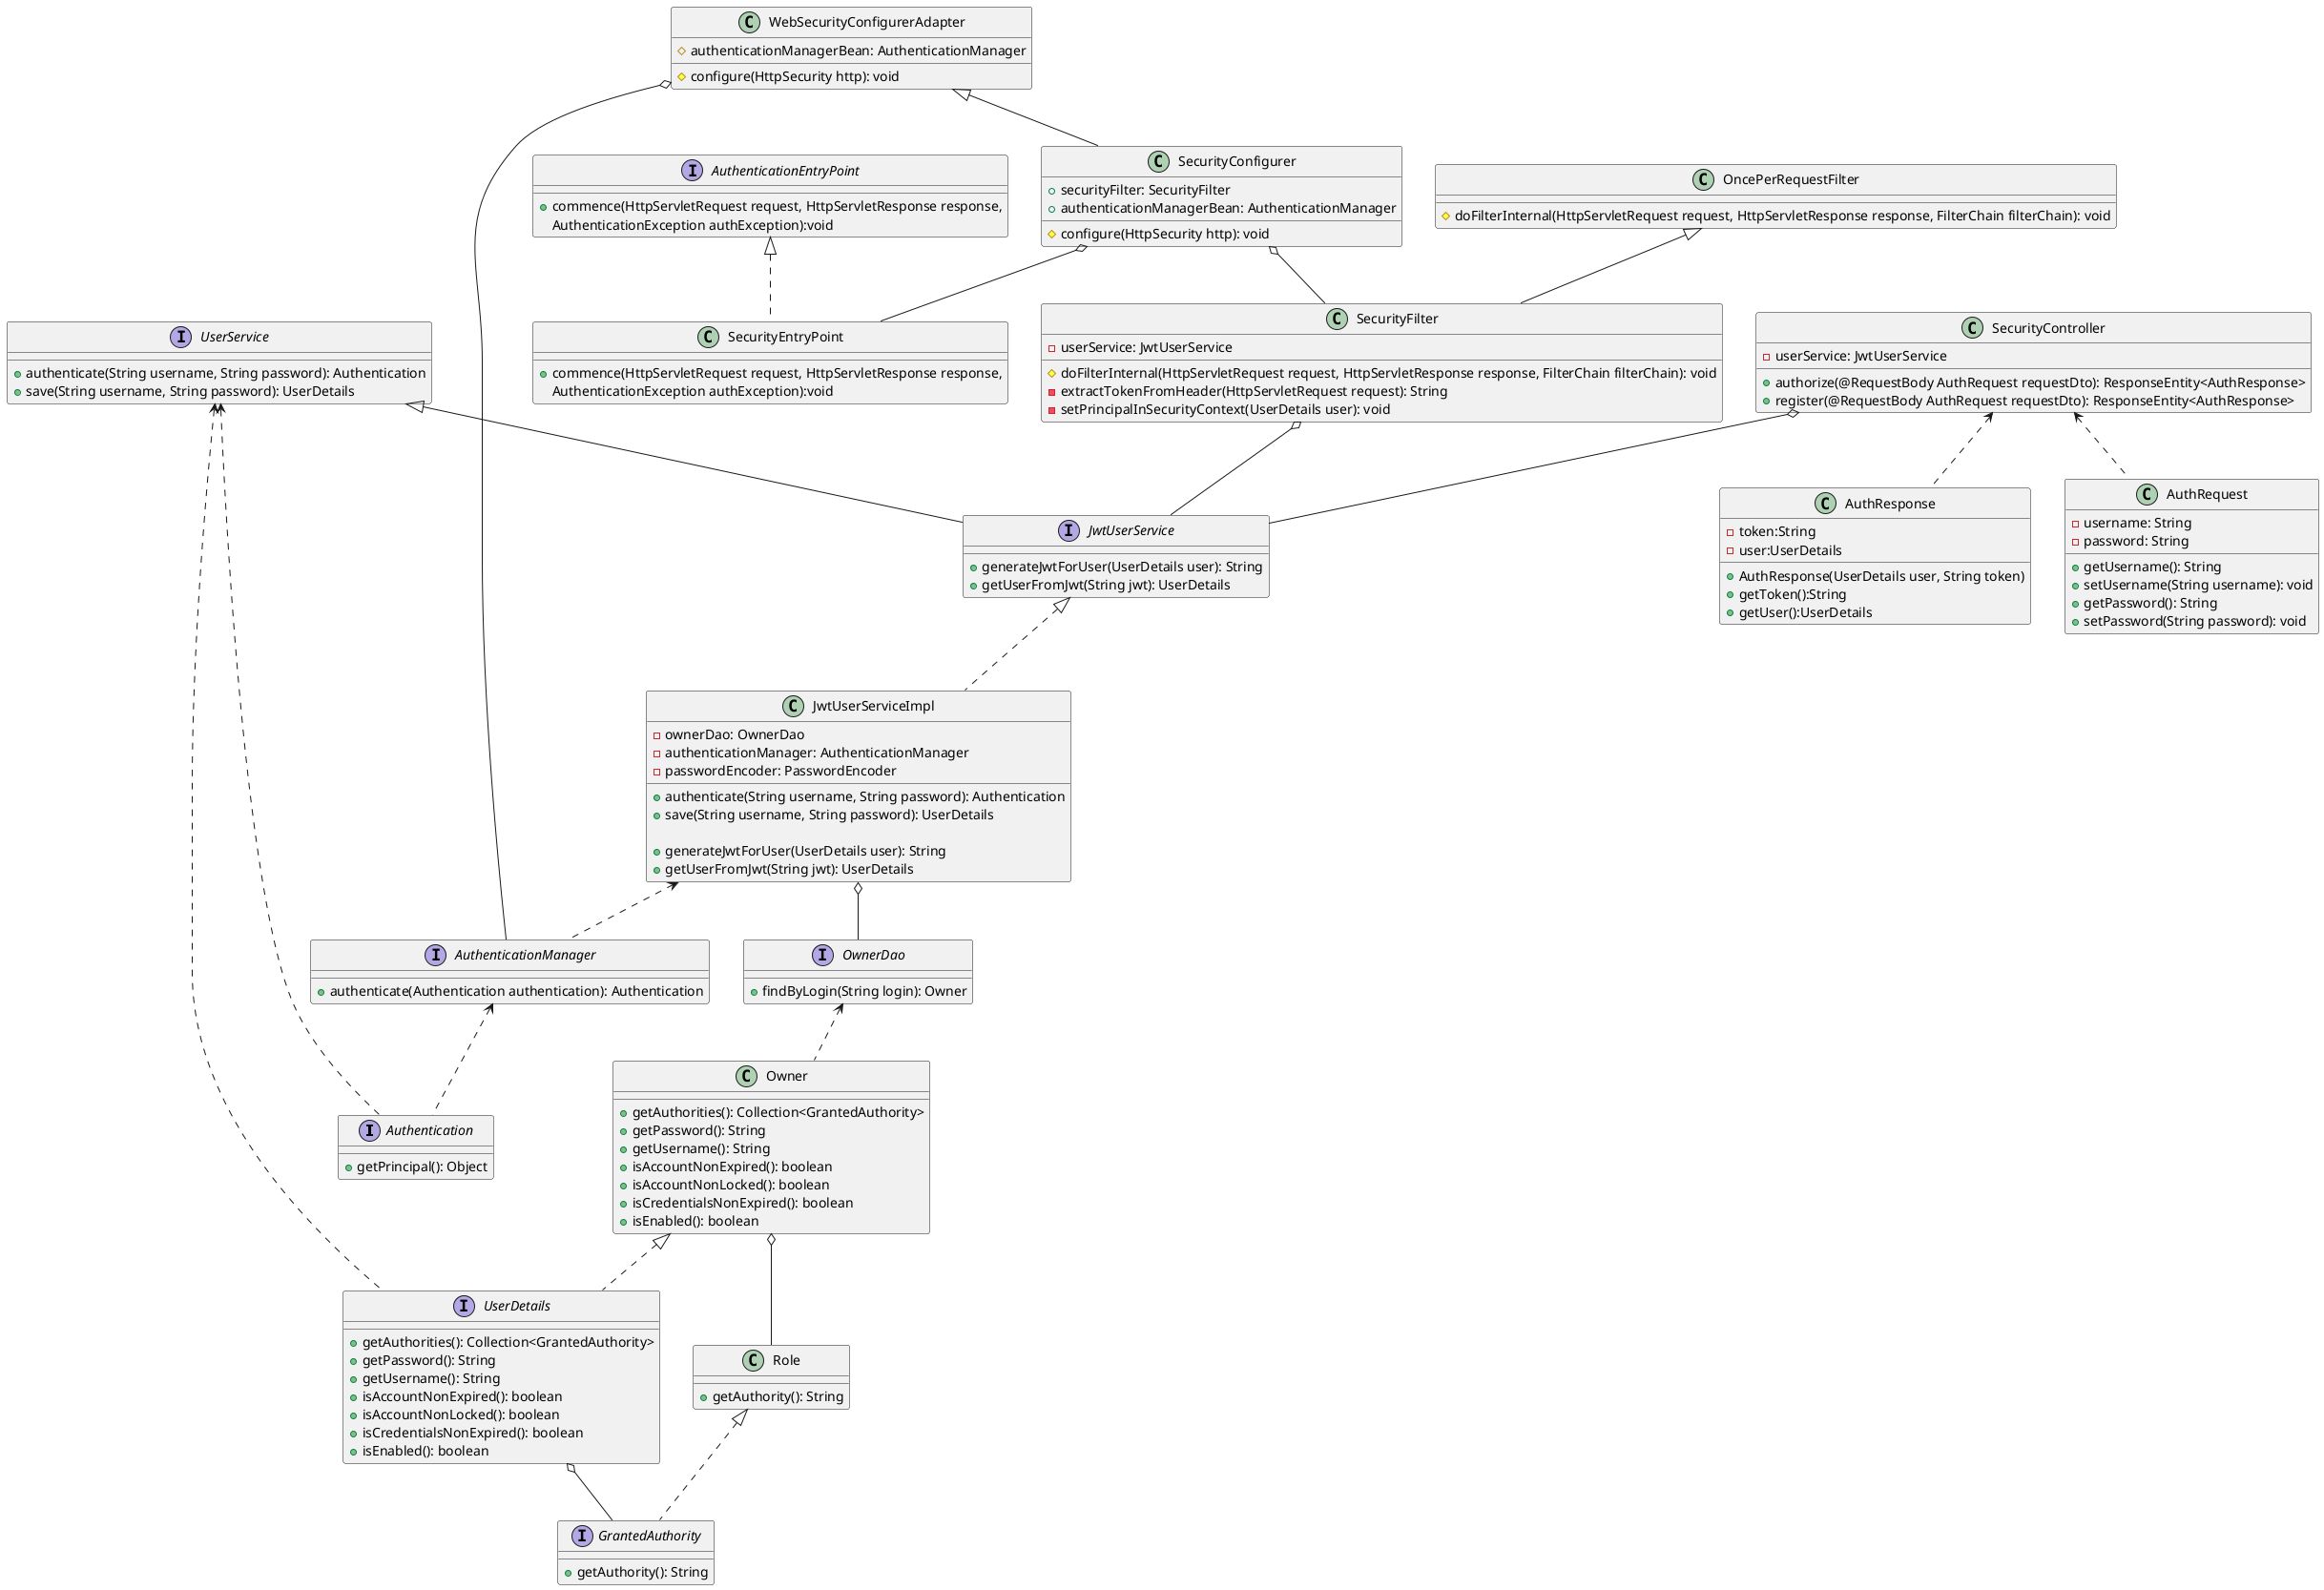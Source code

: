@startuml

interface Authentication {
    +getPrincipal(): Object
}

interface UserDetails {
    +getAuthorities(): Collection<GrantedAuthority>
    +getPassword(): String
    +getUsername(): String
    +isAccountNonExpired(): boolean
    +isAccountNonLocked(): boolean
    +isCredentialsNonExpired(): boolean
    +isEnabled(): boolean
}

interface GrantedAuthority {
    +getAuthority(): String
}

class Owner {
    +getAuthorities(): Collection<GrantedAuthority>
    +getPassword(): String
    +getUsername(): String
    +isAccountNonExpired(): boolean
    +isAccountNonLocked(): boolean
    +isCredentialsNonExpired(): boolean
    +isEnabled(): boolean
}

class Role {
    +getAuthority(): String
}

interface UserService {
    +authenticate(String username, String password): Authentication
    +save(String username, String password): UserDetails
}

interface JwtUserService {

    +generateJwtForUser(UserDetails user): String
    +getUserFromJwt(String jwt): UserDetails

}

interface AuthenticationManager {
    +authenticate(Authentication authentication): Authentication
}

class JwtUserServiceImpl {
    -ownerDao: OwnerDao
    -authenticationManager: AuthenticationManager
    -passwordEncoder: PasswordEncoder

    +authenticate(String username, String password): Authentication
    +save(String username, String password): UserDetails

    +generateJwtForUser(UserDetails user): String
    +getUserFromJwt(String jwt): UserDetails
}

interface OwnerDao {
    +findByLogin(String login): Owner
}

class OncePerRequestFilter {
    #doFilterInternal(HttpServletRequest request, HttpServletResponse response, FilterChain filterChain): void
}

class SecurityFilter {
    -userService: JwtUserService
    #doFilterInternal(HttpServletRequest request, HttpServletResponse response, FilterChain filterChain): void
    -extractTokenFromHeader(HttpServletRequest request): String
    -setPrincipalInSecurityContext(UserDetails user): void
}

interface AuthenticationEntryPoint {
    +commence(HttpServletRequest request, HttpServletResponse response,
            AuthenticationException authException):void
}

class SecurityEntryPoint {
    +commence(HttpServletRequest request, HttpServletResponse response,
            AuthenticationException authException):void
}

class WebSecurityConfigurerAdapter {
    #authenticationManagerBean: AuthenticationManager
    #configure(HttpSecurity http): void
}

class SecurityConfigurer {
    +securityFilter: SecurityFilter
    +authenticationManagerBean: AuthenticationManager
    #configure(HttpSecurity http): void
}

class AuthRequest {
    -username: String
    -password: String

    +getUsername(): String
	+setUsername(String username): void
	+getPassword(): String
	+setPassword(String password): void
}

class AuthResponse {
	-token:String
	-user:UserDetails

    +AuthResponse(UserDetails user, String token)
	+getToken():String
	+getUser():UserDetails
}

class SecurityController {
    -userService: JwtUserService
    +authorize(@RequestBody AuthRequest requestDto): ResponseEntity<AuthResponse>
    +register(@RequestBody AuthRequest requestDto): ResponseEntity<AuthResponse>
}

UserService <.. UserDetails
UserService <.. Authentication

UserDetails o-- GrantedAuthority

Owner <|.. UserDetails
Role <|.. GrantedAuthority

Owner o-- Role

UserService <|-- JwtUserService

JwtUserService <|.. JwtUserServiceImpl

AuthenticationManager <.. Authentication
JwtUserServiceImpl <.. AuthenticationManager

JwtUserServiceImpl o-- OwnerDao
OwnerDao <.. Owner

SecurityFilter o-- JwtUserService
OncePerRequestFilter <|-- SecurityFilter
AuthenticationEntryPoint <|.. SecurityEntryPoint

WebSecurityConfigurerAdapter o-- AuthenticationManager

WebSecurityConfigurerAdapter <|-- SecurityConfigurer
SecurityConfigurer o-- SecurityFilter
SecurityConfigurer o-- SecurityEntryPoint

SecurityController o-- JwtUserService
SecurityController <.. AuthRequest
SecurityController <.. AuthResponse

@enduml